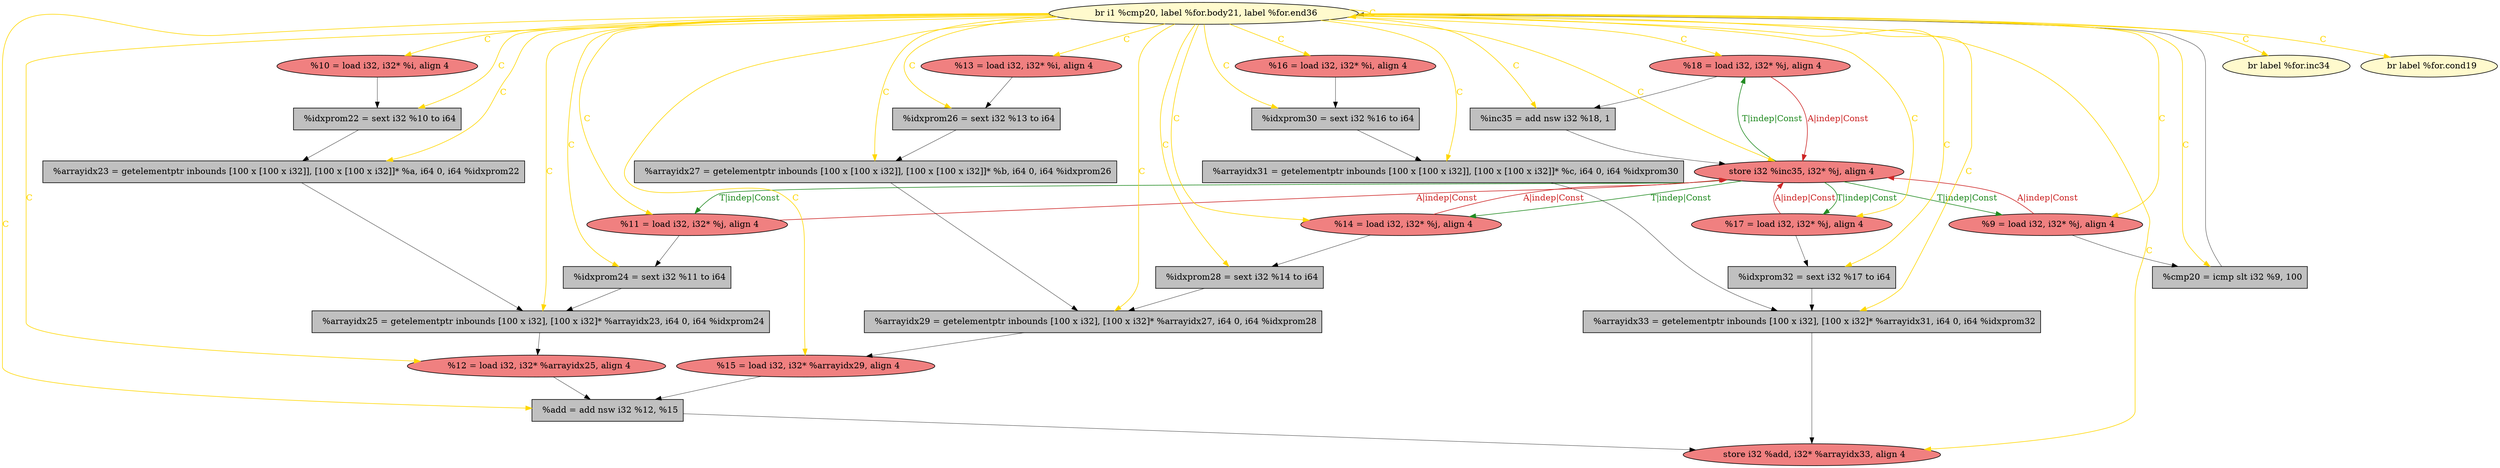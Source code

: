 
digraph G {


node1566 [fillcolor=lightcoral,label="  %16 = load i32, i32* %i, align 4",shape=ellipse,style=filled ]
node1565 [fillcolor=lightcoral,label="  %10 = load i32, i32* %i, align 4",shape=ellipse,style=filled ]
node1562 [fillcolor=lightcoral,label="  %18 = load i32, i32* %j, align 4",shape=ellipse,style=filled ]
node1561 [fillcolor=grey,label="  %add = add nsw i32 %12, %15",shape=rectangle,style=filled ]
node1560 [fillcolor=grey,label="  %idxprom30 = sext i32 %16 to i64",shape=rectangle,style=filled ]
node1559 [fillcolor=lemonchiffon,label="  br label %for.inc34",shape=ellipse,style=filled ]
node1555 [fillcolor=grey,label="  %inc35 = add nsw i32 %18, 1",shape=rectangle,style=filled ]
node1542 [fillcolor=grey,label="  %cmp20 = icmp slt i32 %9, 100",shape=rectangle,style=filled ]
node1541 [fillcolor=grey,label="  %arrayidx25 = getelementptr inbounds [100 x i32], [100 x i32]* %arrayidx23, i64 0, i64 %idxprom24",shape=rectangle,style=filled ]
node1557 [fillcolor=lightcoral,label="  store i32 %inc35, i32* %j, align 4",shape=ellipse,style=filled ]
node1537 [fillcolor=lightcoral,label="  %14 = load i32, i32* %j, align 4",shape=ellipse,style=filled ]
node1538 [fillcolor=lightcoral,label="  %12 = load i32, i32* %arrayidx25, align 4",shape=ellipse,style=filled ]
node1554 [fillcolor=grey,label="  %arrayidx31 = getelementptr inbounds [100 x [100 x i32]], [100 x [100 x i32]]* %c, i64 0, i64 %idxprom30",shape=rectangle,style=filled ]
node1551 [fillcolor=lightcoral,label="  %11 = load i32, i32* %j, align 4",shape=ellipse,style=filled ]
node1558 [fillcolor=lightcoral,label="  store i32 %add, i32* %arrayidx33, align 4",shape=ellipse,style=filled ]
node1556 [fillcolor=lemonchiffon,label="  br label %for.cond19",shape=ellipse,style=filled ]
node1540 [fillcolor=grey,label="  %idxprom22 = sext i32 %10 to i64",shape=rectangle,style=filled ]
node1564 [fillcolor=grey,label="  %arrayidx23 = getelementptr inbounds [100 x [100 x i32]], [100 x [100 x i32]]* %a, i64 0, i64 %idxprom22",shape=rectangle,style=filled ]
node1539 [fillcolor=grey,label="  %arrayidx27 = getelementptr inbounds [100 x [100 x i32]], [100 x [100 x i32]]* %b, i64 0, i64 %idxprom26",shape=rectangle,style=filled ]
node1544 [fillcolor=grey,label="  %arrayidx33 = getelementptr inbounds [100 x i32], [100 x i32]* %arrayidx31, i64 0, i64 %idxprom32",shape=rectangle,style=filled ]
node1552 [fillcolor=lightcoral,label="  %13 = load i32, i32* %i, align 4",shape=ellipse,style=filled ]
node1543 [fillcolor=lightcoral,label="  %9 = load i32, i32* %j, align 4",shape=ellipse,style=filled ]
node1563 [fillcolor=lightcoral,label="  %15 = load i32, i32* %arrayidx29, align 4",shape=ellipse,style=filled ]
node1545 [fillcolor=grey,label="  %arrayidx29 = getelementptr inbounds [100 x i32], [100 x i32]* %arrayidx27, i64 0, i64 %idxprom28",shape=rectangle,style=filled ]
node1546 [fillcolor=grey,label="  %idxprom24 = sext i32 %11 to i64",shape=rectangle,style=filled ]
node1549 [fillcolor=lemonchiffon,label="  br i1 %cmp20, label %for.body21, label %for.end36",shape=ellipse,style=filled ]
node1547 [fillcolor=grey,label="  %idxprom26 = sext i32 %13 to i64",shape=rectangle,style=filled ]
node1548 [fillcolor=lightcoral,label="  %17 = load i32, i32* %j, align 4",shape=ellipse,style=filled ]
node1553 [fillcolor=grey,label="  %idxprom28 = sext i32 %14 to i64",shape=rectangle,style=filled ]
node1550 [fillcolor=grey,label="  %idxprom32 = sext i32 %17 to i64",shape=rectangle,style=filled ]

node1548->node1557 [style=solid,color=firebrick3,label="A|indep|Const",penwidth=1.0,fontcolor=firebrick3 ]
node1557->node1548 [style=solid,color=forestgreen,label="T|indep|Const",penwidth=1.0,fontcolor=forestgreen ]
node1557->node1562 [style=solid,color=forestgreen,label="T|indep|Const",penwidth=1.0,fontcolor=forestgreen ]
node1557->node1543 [style=solid,color=forestgreen,label="T|indep|Const",penwidth=1.0,fontcolor=forestgreen ]
node1555->node1557 [style=solid,color=black,label="",penwidth=0.5,fontcolor=black ]
node1548->node1550 [style=solid,color=black,label="",penwidth=0.5,fontcolor=black ]
node1565->node1540 [style=solid,color=black,label="",penwidth=0.5,fontcolor=black ]
node1538->node1561 [style=solid,color=black,label="",penwidth=0.5,fontcolor=black ]
node1549->node1540 [style=solid,color=gold,label="C",penwidth=1.0,fontcolor=gold ]
node1562->node1555 [style=solid,color=black,label="",penwidth=0.5,fontcolor=black ]
node1550->node1544 [style=solid,color=black,label="",penwidth=0.5,fontcolor=black ]
node1566->node1560 [style=solid,color=black,label="",penwidth=0.5,fontcolor=black ]
node1537->node1553 [style=solid,color=black,label="",penwidth=0.5,fontcolor=black ]
node1546->node1541 [style=solid,color=black,label="",penwidth=0.5,fontcolor=black ]
node1549->node1543 [style=solid,color=gold,label="C",penwidth=1.0,fontcolor=gold ]
node1553->node1545 [style=solid,color=black,label="",penwidth=0.5,fontcolor=black ]
node1544->node1558 [style=solid,color=black,label="",penwidth=0.5,fontcolor=black ]
node1543->node1542 [style=solid,color=black,label="",penwidth=0.5,fontcolor=black ]
node1557->node1537 [style=solid,color=forestgreen,label="T|indep|Const",penwidth=1.0,fontcolor=forestgreen ]
node1537->node1557 [style=solid,color=firebrick3,label="A|indep|Const",penwidth=1.0,fontcolor=firebrick3 ]
node1549->node1549 [style=solid,color=gold,label="C",penwidth=1.0,fontcolor=gold ]
node1549->node1554 [style=solid,color=gold,label="C",penwidth=1.0,fontcolor=gold ]
node1549->node1558 [style=solid,color=gold,label="C",penwidth=1.0,fontcolor=gold ]
node1549->node1539 [style=solid,color=gold,label="C",penwidth=1.0,fontcolor=gold ]
node1543->node1557 [style=solid,color=firebrick3,label="A|indep|Const",penwidth=1.0,fontcolor=firebrick3 ]
node1549->node1561 [style=solid,color=gold,label="C",penwidth=1.0,fontcolor=gold ]
node1554->node1544 [style=solid,color=black,label="",penwidth=0.5,fontcolor=black ]
node1549->node1542 [style=solid,color=gold,label="C",penwidth=1.0,fontcolor=gold ]
node1549->node1562 [style=solid,color=gold,label="C",penwidth=1.0,fontcolor=gold ]
node1549->node1545 [style=solid,color=gold,label="C",penwidth=1.0,fontcolor=gold ]
node1549->node1537 [style=solid,color=gold,label="C",penwidth=1.0,fontcolor=gold ]
node1562->node1557 [style=solid,color=firebrick3,label="A|indep|Const",penwidth=1.0,fontcolor=firebrick3 ]
node1549->node1552 [style=solid,color=gold,label="C",penwidth=1.0,fontcolor=gold ]
node1549->node1538 [style=solid,color=gold,label="C",penwidth=1.0,fontcolor=gold ]
node1549->node1553 [style=solid,color=gold,label="C",penwidth=1.0,fontcolor=gold ]
node1549->node1547 [style=solid,color=gold,label="C",penwidth=1.0,fontcolor=gold ]
node1549->node1559 [style=solid,color=gold,label="C",penwidth=1.0,fontcolor=gold ]
node1560->node1554 [style=solid,color=black,label="",penwidth=0.5,fontcolor=black ]
node1549->node1560 [style=solid,color=gold,label="C",penwidth=1.0,fontcolor=gold ]
node1549->node1566 [style=solid,color=gold,label="C",penwidth=1.0,fontcolor=gold ]
node1549->node1565 [style=solid,color=gold,label="C",penwidth=1.0,fontcolor=gold ]
node1549->node1548 [style=solid,color=gold,label="C",penwidth=1.0,fontcolor=gold ]
node1549->node1563 [style=solid,color=gold,label="C",penwidth=1.0,fontcolor=gold ]
node1549->node1546 [style=solid,color=gold,label="C",penwidth=1.0,fontcolor=gold ]
node1549->node1564 [style=solid,color=gold,label="C",penwidth=1.0,fontcolor=gold ]
node1552->node1547 [style=solid,color=black,label="",penwidth=0.5,fontcolor=black ]
node1549->node1541 [style=solid,color=gold,label="C",penwidth=1.0,fontcolor=gold ]
node1549->node1544 [style=solid,color=gold,label="C",penwidth=1.0,fontcolor=gold ]
node1564->node1541 [style=solid,color=black,label="",penwidth=0.5,fontcolor=black ]
node1561->node1558 [style=solid,color=black,label="",penwidth=0.5,fontcolor=black ]
node1549->node1551 [style=solid,color=gold,label="C",penwidth=1.0,fontcolor=gold ]
node1551->node1557 [style=solid,color=firebrick3,label="A|indep|Const",penwidth=1.0,fontcolor=firebrick3 ]
node1549->node1556 [style=solid,color=gold,label="C",penwidth=1.0,fontcolor=gold ]
node1549->node1555 [style=solid,color=gold,label="C",penwidth=1.0,fontcolor=gold ]
node1540->node1564 [style=solid,color=black,label="",penwidth=0.5,fontcolor=black ]
node1541->node1538 [style=solid,color=black,label="",penwidth=0.5,fontcolor=black ]
node1563->node1561 [style=solid,color=black,label="",penwidth=0.5,fontcolor=black ]
node1549->node1550 [style=solid,color=gold,label="C",penwidth=1.0,fontcolor=gold ]
node1549->node1557 [style=solid,color=gold,label="C",penwidth=1.0,fontcolor=gold ]
node1551->node1546 [style=solid,color=black,label="",penwidth=0.5,fontcolor=black ]
node1545->node1563 [style=solid,color=black,label="",penwidth=0.5,fontcolor=black ]
node1547->node1539 [style=solid,color=black,label="",penwidth=0.5,fontcolor=black ]
node1539->node1545 [style=solid,color=black,label="",penwidth=0.5,fontcolor=black ]
node1542->node1549 [style=solid,color=black,label="",penwidth=0.5,fontcolor=black ]
node1557->node1551 [style=solid,color=forestgreen,label="T|indep|Const",penwidth=1.0,fontcolor=forestgreen ]


}
